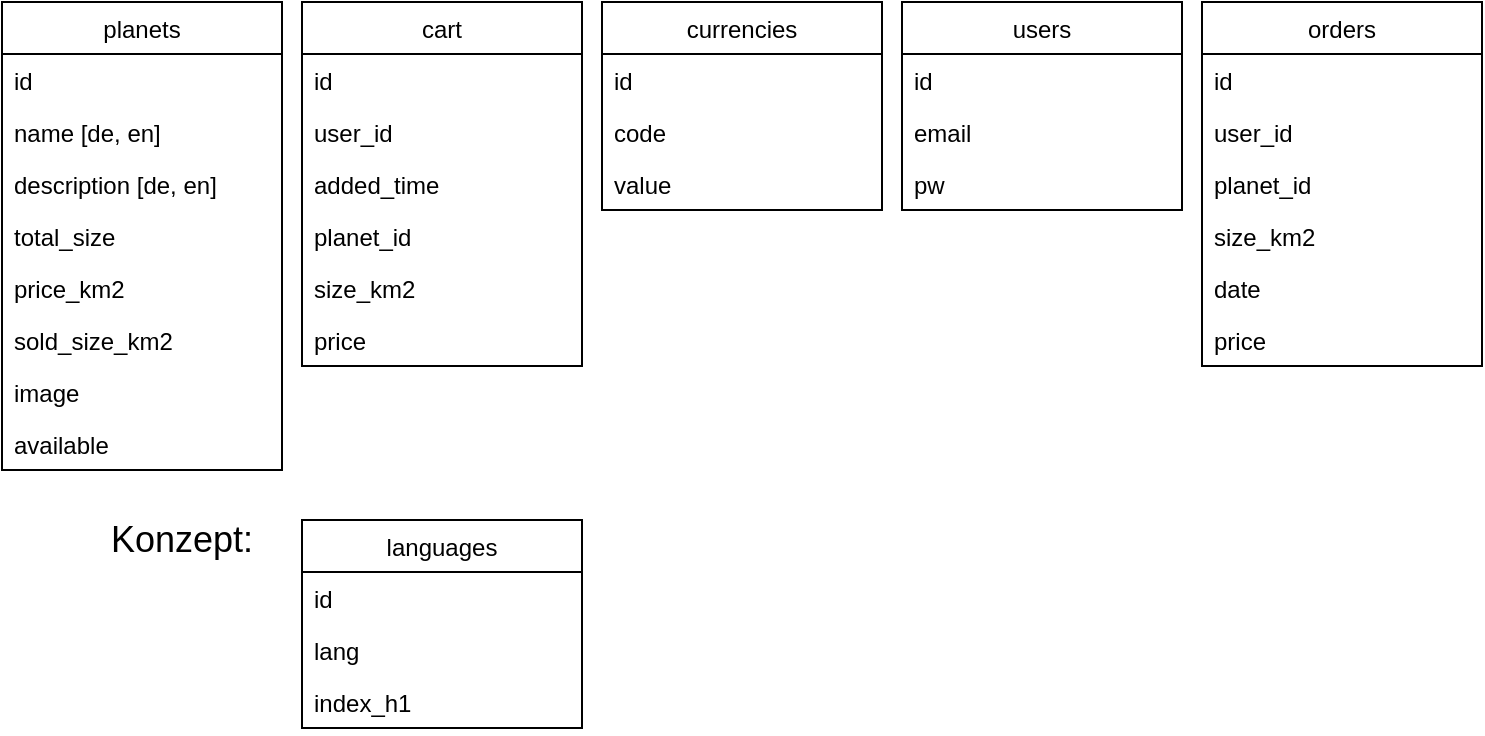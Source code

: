 <mxfile version="10.6.1" type="device"><diagram id="bTjdKy0Kk4wa1WnAhthb" name="Page-1"><mxGraphModel dx="1010" dy="582" grid="1" gridSize="10" guides="1" tooltips="1" connect="1" arrows="1" fold="1" page="1" pageScale="1" pageWidth="827" pageHeight="1169" math="0" shadow="0"><root><mxCell id="0"/><mxCell id="1" parent="0"/><mxCell id="ZlNmdhkWs1rPXbbj4kCx-3" value="planets" style="swimlane;fontStyle=0;childLayout=stackLayout;horizontal=1;startSize=26;fillColor=none;horizontalStack=0;resizeParent=1;resizeParentMax=0;resizeLast=0;collapsible=1;marginBottom=0;" parent="1" vertex="1"><mxGeometry x="20" y="20" width="140" height="234" as="geometry"/></mxCell><mxCell id="ZlNmdhkWs1rPXbbj4kCx-15" value="id" style="text;strokeColor=none;fillColor=none;align=left;verticalAlign=top;spacingLeft=4;spacingRight=4;overflow=hidden;rotatable=0;points=[[0,0.5],[1,0.5]];portConstraint=eastwest;" parent="ZlNmdhkWs1rPXbbj4kCx-3" vertex="1"><mxGeometry y="26" width="140" height="26" as="geometry"/></mxCell><mxCell id="ZlNmdhkWs1rPXbbj4kCx-6" value="name [de, en]&#10;" style="text;strokeColor=none;fillColor=none;align=left;verticalAlign=top;spacingLeft=4;spacingRight=4;overflow=hidden;rotatable=0;points=[[0,0.5],[1,0.5]];portConstraint=eastwest;" parent="ZlNmdhkWs1rPXbbj4kCx-3" vertex="1"><mxGeometry y="52" width="140" height="26" as="geometry"/></mxCell><mxCell id="atO8Kk7jC8xvsodJvHfb-1" value="description [de, en]&#10;" style="text;strokeColor=none;fillColor=none;align=left;verticalAlign=top;spacingLeft=4;spacingRight=4;overflow=hidden;rotatable=0;points=[[0,0.5],[1,0.5]];portConstraint=eastwest;" parent="ZlNmdhkWs1rPXbbj4kCx-3" vertex="1"><mxGeometry y="78" width="140" height="26" as="geometry"/></mxCell><mxCell id="ZlNmdhkWs1rPXbbj4kCx-5" value="total_size" style="text;strokeColor=none;fillColor=none;align=left;verticalAlign=top;spacingLeft=4;spacingRight=4;overflow=hidden;rotatable=0;points=[[0,0.5],[1,0.5]];portConstraint=eastwest;" parent="ZlNmdhkWs1rPXbbj4kCx-3" vertex="1"><mxGeometry y="104" width="140" height="26" as="geometry"/></mxCell><mxCell id="ZlNmdhkWs1rPXbbj4kCx-7" value="price_km2&#10;" style="text;strokeColor=none;fillColor=none;align=left;verticalAlign=top;spacingLeft=4;spacingRight=4;overflow=hidden;rotatable=0;points=[[0,0.5],[1,0.5]];portConstraint=eastwest;" parent="ZlNmdhkWs1rPXbbj4kCx-3" vertex="1"><mxGeometry y="130" width="140" height="26" as="geometry"/></mxCell><mxCell id="ZlNmdhkWs1rPXbbj4kCx-8" value="sold_size_km2" style="text;strokeColor=none;fillColor=none;align=left;verticalAlign=top;spacingLeft=4;spacingRight=4;overflow=hidden;rotatable=0;points=[[0,0.5],[1,0.5]];portConstraint=eastwest;" parent="ZlNmdhkWs1rPXbbj4kCx-3" vertex="1"><mxGeometry y="156" width="140" height="26" as="geometry"/></mxCell><mxCell id="ZlNmdhkWs1rPXbbj4kCx-9" value="image" style="text;strokeColor=none;fillColor=none;align=left;verticalAlign=top;spacingLeft=4;spacingRight=4;overflow=hidden;rotatable=0;points=[[0,0.5],[1,0.5]];portConstraint=eastwest;" parent="ZlNmdhkWs1rPXbbj4kCx-3" vertex="1"><mxGeometry y="182" width="140" height="26" as="geometry"/></mxCell><mxCell id="ZlNmdhkWs1rPXbbj4kCx-10" value="available&#10;" style="text;strokeColor=none;fillColor=none;align=left;verticalAlign=top;spacingLeft=4;spacingRight=4;overflow=hidden;rotatable=0;points=[[0,0.5],[1,0.5]];portConstraint=eastwest;" parent="ZlNmdhkWs1rPXbbj4kCx-3" vertex="1"><mxGeometry y="208" width="140" height="26" as="geometry"/></mxCell><mxCell id="ZlNmdhkWs1rPXbbj4kCx-11" value="orders" style="swimlane;fontStyle=0;childLayout=stackLayout;horizontal=1;startSize=26;fillColor=none;horizontalStack=0;resizeParent=1;resizeParentMax=0;resizeLast=0;collapsible=1;marginBottom=0;" parent="1" vertex="1"><mxGeometry x="620" y="20" width="140" height="182" as="geometry"/></mxCell><mxCell id="ZlNmdhkWs1rPXbbj4kCx-12" value="id" style="text;strokeColor=none;fillColor=none;align=left;verticalAlign=top;spacingLeft=4;spacingRight=4;overflow=hidden;rotatable=0;points=[[0,0.5],[1,0.5]];portConstraint=eastwest;" parent="ZlNmdhkWs1rPXbbj4kCx-11" vertex="1"><mxGeometry y="26" width="140" height="26" as="geometry"/></mxCell><mxCell id="ZlNmdhkWs1rPXbbj4kCx-14" value="user_id" style="text;strokeColor=none;fillColor=none;align=left;verticalAlign=top;spacingLeft=4;spacingRight=4;overflow=hidden;rotatable=0;points=[[0,0.5],[1,0.5]];portConstraint=eastwest;" parent="ZlNmdhkWs1rPXbbj4kCx-11" vertex="1"><mxGeometry y="52" width="140" height="26" as="geometry"/></mxCell><mxCell id="ZlNmdhkWs1rPXbbj4kCx-13" value="planet_id" style="text;strokeColor=none;fillColor=none;align=left;verticalAlign=top;spacingLeft=4;spacingRight=4;overflow=hidden;rotatable=0;points=[[0,0.5],[1,0.5]];portConstraint=eastwest;" parent="ZlNmdhkWs1rPXbbj4kCx-11" vertex="1"><mxGeometry y="78" width="140" height="26" as="geometry"/></mxCell><mxCell id="ZlNmdhkWs1rPXbbj4kCx-16" value="size_km2" style="text;strokeColor=none;fillColor=none;align=left;verticalAlign=top;spacingLeft=4;spacingRight=4;overflow=hidden;rotatable=0;points=[[0,0.5],[1,0.5]];portConstraint=eastwest;" parent="ZlNmdhkWs1rPXbbj4kCx-11" vertex="1"><mxGeometry y="104" width="140" height="26" as="geometry"/></mxCell><mxCell id="ZlNmdhkWs1rPXbbj4kCx-17" value="date" style="text;strokeColor=none;fillColor=none;align=left;verticalAlign=top;spacingLeft=4;spacingRight=4;overflow=hidden;rotatable=0;points=[[0,0.5],[1,0.5]];portConstraint=eastwest;" parent="ZlNmdhkWs1rPXbbj4kCx-11" vertex="1"><mxGeometry y="130" width="140" height="26" as="geometry"/></mxCell><mxCell id="ZlNmdhkWs1rPXbbj4kCx-18" value="price" style="text;strokeColor=none;fillColor=none;align=left;verticalAlign=top;spacingLeft=4;spacingRight=4;overflow=hidden;rotatable=0;points=[[0,0.5],[1,0.5]];portConstraint=eastwest;" parent="ZlNmdhkWs1rPXbbj4kCx-11" vertex="1"><mxGeometry y="156" width="140" height="26" as="geometry"/></mxCell><mxCell id="ZlNmdhkWs1rPXbbj4kCx-19" value="users" style="swimlane;fontStyle=0;childLayout=stackLayout;horizontal=1;startSize=26;fillColor=none;horizontalStack=0;resizeParent=1;resizeParentMax=0;resizeLast=0;collapsible=1;marginBottom=0;" parent="1" vertex="1"><mxGeometry x="470" y="20" width="140" height="104" as="geometry"/></mxCell><mxCell id="ZlNmdhkWs1rPXbbj4kCx-23" value="id" style="text;strokeColor=none;fillColor=none;align=left;verticalAlign=top;spacingLeft=4;spacingRight=4;overflow=hidden;rotatable=0;points=[[0,0.5],[1,0.5]];portConstraint=eastwest;" parent="ZlNmdhkWs1rPXbbj4kCx-19" vertex="1"><mxGeometry y="26" width="140" height="26" as="geometry"/></mxCell><mxCell id="ZlNmdhkWs1rPXbbj4kCx-20" value="email" style="text;strokeColor=none;fillColor=none;align=left;verticalAlign=top;spacingLeft=4;spacingRight=4;overflow=hidden;rotatable=0;points=[[0,0.5],[1,0.5]];portConstraint=eastwest;" parent="ZlNmdhkWs1rPXbbj4kCx-19" vertex="1"><mxGeometry y="52" width="140" height="26" as="geometry"/></mxCell><mxCell id="ZlNmdhkWs1rPXbbj4kCx-21" value="pw" style="text;strokeColor=none;fillColor=none;align=left;verticalAlign=top;spacingLeft=4;spacingRight=4;overflow=hidden;rotatable=0;points=[[0,0.5],[1,0.5]];portConstraint=eastwest;" parent="ZlNmdhkWs1rPXbbj4kCx-19" vertex="1"><mxGeometry y="78" width="140" height="26" as="geometry"/></mxCell><mxCell id="ZlNmdhkWs1rPXbbj4kCx-24" value="currencies" style="swimlane;fontStyle=0;childLayout=stackLayout;horizontal=1;startSize=26;fillColor=none;horizontalStack=0;resizeParent=1;resizeParentMax=0;resizeLast=0;collapsible=1;marginBottom=0;" parent="1" vertex="1"><mxGeometry x="320" y="20" width="140" height="104" as="geometry"/></mxCell><mxCell id="ZlNmdhkWs1rPXbbj4kCx-27" value="id" style="text;strokeColor=none;fillColor=none;align=left;verticalAlign=top;spacingLeft=4;spacingRight=4;overflow=hidden;rotatable=0;points=[[0,0.5],[1,0.5]];portConstraint=eastwest;" parent="ZlNmdhkWs1rPXbbj4kCx-24" vertex="1"><mxGeometry y="26" width="140" height="26" as="geometry"/></mxCell><mxCell id="ZlNmdhkWs1rPXbbj4kCx-25" value="code" style="text;strokeColor=none;fillColor=none;align=left;verticalAlign=top;spacingLeft=4;spacingRight=4;overflow=hidden;rotatable=0;points=[[0,0.5],[1,0.5]];portConstraint=eastwest;" parent="ZlNmdhkWs1rPXbbj4kCx-24" vertex="1"><mxGeometry y="52" width="140" height="26" as="geometry"/></mxCell><mxCell id="ZlNmdhkWs1rPXbbj4kCx-26" value="value" style="text;strokeColor=none;fillColor=none;align=left;verticalAlign=top;spacingLeft=4;spacingRight=4;overflow=hidden;rotatable=0;points=[[0,0.5],[1,0.5]];portConstraint=eastwest;" parent="ZlNmdhkWs1rPXbbj4kCx-24" vertex="1"><mxGeometry y="78" width="140" height="26" as="geometry"/></mxCell><mxCell id="5_jidlu_ZnZjC8EeVMEC-1" value="cart" style="swimlane;fontStyle=0;childLayout=stackLayout;horizontal=1;startSize=26;fillColor=none;horizontalStack=0;resizeParent=1;resizeParentMax=0;resizeLast=0;collapsible=1;marginBottom=0;" parent="1" vertex="1"><mxGeometry x="170" y="20" width="140" height="182" as="geometry"/></mxCell><mxCell id="5_jidlu_ZnZjC8EeVMEC-2" value="id" style="text;strokeColor=none;fillColor=none;align=left;verticalAlign=top;spacingLeft=4;spacingRight=4;overflow=hidden;rotatable=0;points=[[0,0.5],[1,0.5]];portConstraint=eastwest;" parent="5_jidlu_ZnZjC8EeVMEC-1" vertex="1"><mxGeometry y="26" width="140" height="26" as="geometry"/></mxCell><mxCell id="5_jidlu_ZnZjC8EeVMEC-3" value="user_id" style="text;strokeColor=none;fillColor=none;align=left;verticalAlign=top;spacingLeft=4;spacingRight=4;overflow=hidden;rotatable=0;points=[[0,0.5],[1,0.5]];portConstraint=eastwest;" parent="5_jidlu_ZnZjC8EeVMEC-1" vertex="1"><mxGeometry y="52" width="140" height="26" as="geometry"/></mxCell><mxCell id="5_jidlu_ZnZjC8EeVMEC-4" value="added_time" style="text;strokeColor=none;fillColor=none;align=left;verticalAlign=top;spacingLeft=4;spacingRight=4;overflow=hidden;rotatable=0;points=[[0,0.5],[1,0.5]];portConstraint=eastwest;" parent="5_jidlu_ZnZjC8EeVMEC-1" vertex="1"><mxGeometry y="78" width="140" height="26" as="geometry"/></mxCell><mxCell id="5_jidlu_ZnZjC8EeVMEC-5" value="planet_id" style="text;strokeColor=none;fillColor=none;align=left;verticalAlign=top;spacingLeft=4;spacingRight=4;overflow=hidden;rotatable=0;points=[[0,0.5],[1,0.5]];portConstraint=eastwest;" parent="5_jidlu_ZnZjC8EeVMEC-1" vertex="1"><mxGeometry y="104" width="140" height="26" as="geometry"/></mxCell><mxCell id="5_jidlu_ZnZjC8EeVMEC-6" value="size_km2" style="text;strokeColor=none;fillColor=none;align=left;verticalAlign=top;spacingLeft=4;spacingRight=4;overflow=hidden;rotatable=0;points=[[0,0.5],[1,0.5]];portConstraint=eastwest;" parent="5_jidlu_ZnZjC8EeVMEC-1" vertex="1"><mxGeometry y="130" width="140" height="26" as="geometry"/></mxCell><mxCell id="5_jidlu_ZnZjC8EeVMEC-7" value="price" style="text;strokeColor=none;fillColor=none;align=left;verticalAlign=top;spacingLeft=4;spacingRight=4;overflow=hidden;rotatable=0;points=[[0,0.5],[1,0.5]];portConstraint=eastwest;" parent="5_jidlu_ZnZjC8EeVMEC-1" vertex="1"><mxGeometry y="156" width="140" height="26" as="geometry"/></mxCell><mxCell id="Fw-3q1wbrMM9ErH5Mems-1" value="languages" style="swimlane;fontStyle=0;childLayout=stackLayout;horizontal=1;startSize=26;fillColor=none;horizontalStack=0;resizeParent=1;resizeParentMax=0;resizeLast=0;collapsible=1;marginBottom=0;" vertex="1" parent="1"><mxGeometry x="170" y="279" width="140" height="104" as="geometry"/></mxCell><mxCell id="Fw-3q1wbrMM9ErH5Mems-2" value="id" style="text;strokeColor=none;fillColor=none;align=left;verticalAlign=top;spacingLeft=4;spacingRight=4;overflow=hidden;rotatable=0;points=[[0,0.5],[1,0.5]];portConstraint=eastwest;" vertex="1" parent="Fw-3q1wbrMM9ErH5Mems-1"><mxGeometry y="26" width="140" height="26" as="geometry"/></mxCell><mxCell id="Fw-3q1wbrMM9ErH5Mems-3" value="lang" style="text;strokeColor=none;fillColor=none;align=left;verticalAlign=top;spacingLeft=4;spacingRight=4;overflow=hidden;rotatable=0;points=[[0,0.5],[1,0.5]];portConstraint=eastwest;" vertex="1" parent="Fw-3q1wbrMM9ErH5Mems-1"><mxGeometry y="52" width="140" height="26" as="geometry"/></mxCell><mxCell id="Fw-3q1wbrMM9ErH5Mems-4" value="index_h1" style="text;strokeColor=none;fillColor=none;align=left;verticalAlign=top;spacingLeft=4;spacingRight=4;overflow=hidden;rotatable=0;points=[[0,0.5],[1,0.5]];portConstraint=eastwest;" vertex="1" parent="Fw-3q1wbrMM9ErH5Mems-1"><mxGeometry y="78" width="140" height="26" as="geometry"/></mxCell><mxCell id="Fw-3q1wbrMM9ErH5Mems-6" value="&lt;font style=&quot;font-size: 18px&quot;&gt;Konzept:&lt;/font&gt;" style="text;html=1;strokeColor=none;fillColor=none;align=center;verticalAlign=middle;whiteSpace=wrap;rounded=0;" vertex="1" parent="1"><mxGeometry x="70" y="279" width="80" height="20" as="geometry"/></mxCell></root></mxGraphModel></diagram></mxfile>